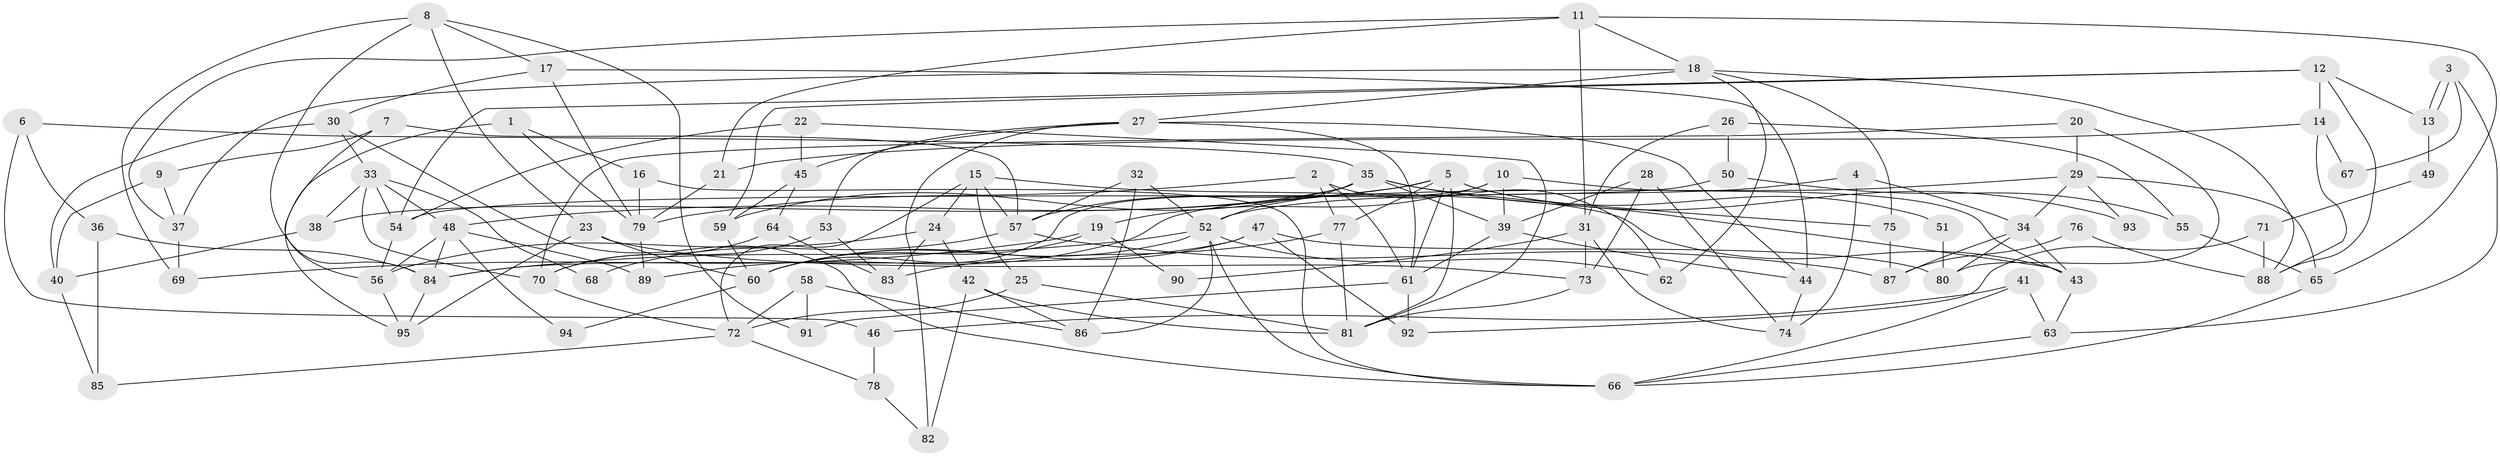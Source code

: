 // coarse degree distribution, {3: 0.34328358208955223, 8: 0.029850746268656716, 13: 0.014925373134328358, 5: 0.13432835820895522, 4: 0.1791044776119403, 7: 0.05970149253731343, 11: 0.014925373134328358, 6: 0.07462686567164178, 10: 0.014925373134328358, 9: 0.029850746268656716, 2: 0.1044776119402985}
// Generated by graph-tools (version 1.1) at 2025/51/03/04/25 22:51:01]
// undirected, 95 vertices, 190 edges
graph export_dot {
  node [color=gray90,style=filled];
  1;
  2;
  3;
  4;
  5;
  6;
  7;
  8;
  9;
  10;
  11;
  12;
  13;
  14;
  15;
  16;
  17;
  18;
  19;
  20;
  21;
  22;
  23;
  24;
  25;
  26;
  27;
  28;
  29;
  30;
  31;
  32;
  33;
  34;
  35;
  36;
  37;
  38;
  39;
  40;
  41;
  42;
  43;
  44;
  45;
  46;
  47;
  48;
  49;
  50;
  51;
  52;
  53;
  54;
  55;
  56;
  57;
  58;
  59;
  60;
  61;
  62;
  63;
  64;
  65;
  66;
  67;
  68;
  69;
  70;
  71;
  72;
  73;
  74;
  75;
  76;
  77;
  78;
  79;
  80;
  81;
  82;
  83;
  84;
  85;
  86;
  87;
  88;
  89;
  90;
  91;
  92;
  93;
  94;
  95;
  1 -- 95;
  1 -- 79;
  1 -- 16;
  2 -- 62;
  2 -- 79;
  2 -- 61;
  2 -- 77;
  3 -- 63;
  3 -- 13;
  3 -- 13;
  3 -- 67;
  4 -- 34;
  4 -- 74;
  4 -- 52;
  5 -- 77;
  5 -- 57;
  5 -- 48;
  5 -- 51;
  5 -- 61;
  5 -- 81;
  5 -- 93;
  6 -- 36;
  6 -- 35;
  6 -- 46;
  7 -- 57;
  7 -- 56;
  7 -- 9;
  8 -- 23;
  8 -- 17;
  8 -- 69;
  8 -- 84;
  8 -- 91;
  9 -- 37;
  9 -- 40;
  10 -- 43;
  10 -- 19;
  10 -- 39;
  10 -- 60;
  11 -- 31;
  11 -- 65;
  11 -- 18;
  11 -- 21;
  11 -- 37;
  12 -- 54;
  12 -- 59;
  12 -- 13;
  12 -- 14;
  12 -- 88;
  13 -- 49;
  14 -- 88;
  14 -- 21;
  14 -- 67;
  15 -- 25;
  15 -- 43;
  15 -- 24;
  15 -- 57;
  15 -- 72;
  16 -- 79;
  16 -- 66;
  17 -- 30;
  17 -- 44;
  17 -- 79;
  18 -- 27;
  18 -- 37;
  18 -- 62;
  18 -- 75;
  18 -- 88;
  19 -- 69;
  19 -- 60;
  19 -- 90;
  20 -- 70;
  20 -- 29;
  20 -- 80;
  21 -- 79;
  22 -- 81;
  22 -- 54;
  22 -- 45;
  23 -- 60;
  23 -- 95;
  23 -- 73;
  24 -- 83;
  24 -- 42;
  24 -- 56;
  25 -- 81;
  25 -- 72;
  26 -- 55;
  26 -- 31;
  26 -- 50;
  27 -- 45;
  27 -- 61;
  27 -- 44;
  27 -- 53;
  27 -- 82;
  28 -- 73;
  28 -- 39;
  28 -- 74;
  29 -- 89;
  29 -- 34;
  29 -- 65;
  29 -- 93;
  30 -- 66;
  30 -- 33;
  30 -- 40;
  31 -- 74;
  31 -- 73;
  31 -- 90;
  32 -- 86;
  32 -- 52;
  32 -- 57;
  33 -- 70;
  33 -- 48;
  33 -- 38;
  33 -- 54;
  33 -- 68;
  34 -- 87;
  34 -- 80;
  34 -- 43;
  35 -- 38;
  35 -- 39;
  35 -- 43;
  35 -- 52;
  35 -- 59;
  35 -- 75;
  36 -- 85;
  36 -- 84;
  37 -- 69;
  38 -- 40;
  39 -- 61;
  39 -- 44;
  40 -- 85;
  41 -- 66;
  41 -- 63;
  41 -- 46;
  42 -- 82;
  42 -- 81;
  42 -- 86;
  43 -- 63;
  44 -- 74;
  45 -- 59;
  45 -- 64;
  46 -- 78;
  47 -- 60;
  47 -- 84;
  47 -- 80;
  47 -- 92;
  48 -- 84;
  48 -- 56;
  48 -- 89;
  48 -- 94;
  49 -- 71;
  50 -- 54;
  50 -- 55;
  51 -- 80;
  52 -- 60;
  52 -- 62;
  52 -- 66;
  52 -- 84;
  52 -- 86;
  53 -- 83;
  53 -- 70;
  54 -- 56;
  55 -- 65;
  56 -- 95;
  57 -- 68;
  57 -- 87;
  58 -- 91;
  58 -- 86;
  58 -- 72;
  59 -- 60;
  60 -- 94;
  61 -- 91;
  61 -- 92;
  63 -- 66;
  64 -- 70;
  64 -- 83;
  65 -- 66;
  70 -- 72;
  71 -- 92;
  71 -- 88;
  72 -- 78;
  72 -- 85;
  73 -- 81;
  75 -- 87;
  76 -- 88;
  76 -- 87;
  77 -- 81;
  77 -- 83;
  78 -- 82;
  79 -- 89;
  84 -- 95;
}
